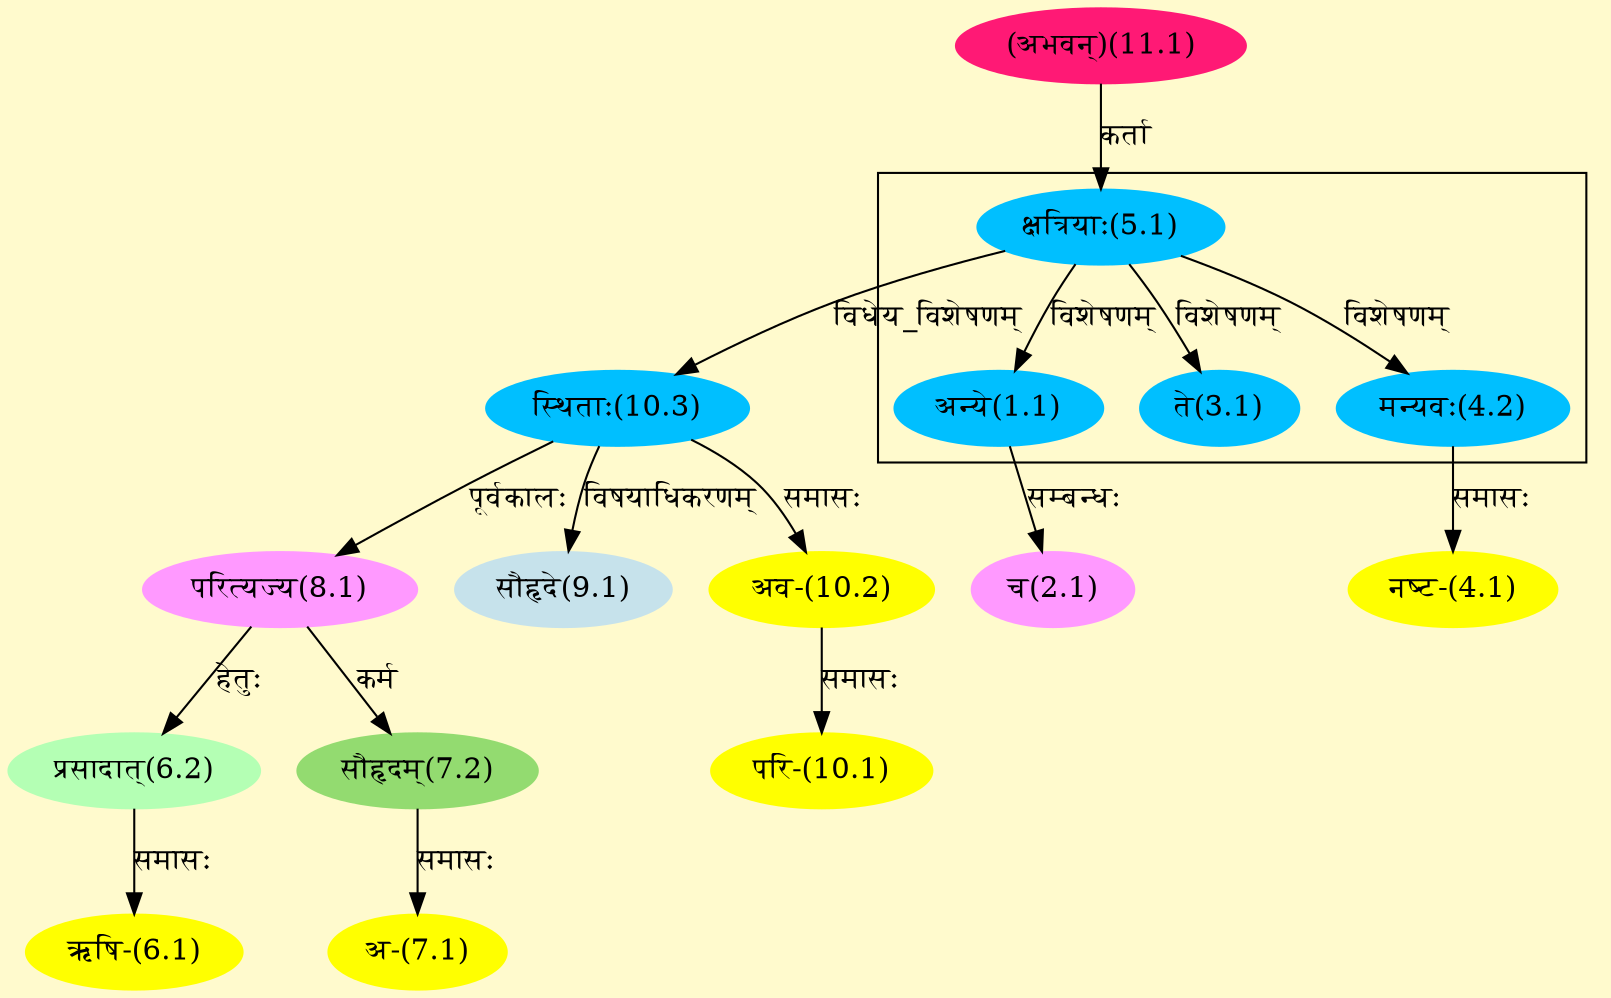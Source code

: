 digraph G{
rankdir=BT;
 compound=true;
 bgcolor="lemonchiffon1";

subgraph cluster_1{
Node1_1 [style=filled, color="#00BFFF" label = "अन्ये(1.1)"]
Node5_1 [style=filled, color="#00BFFF" label = "क्षत्रियाः(5.1)"]
Node3_1 [style=filled, color="#00BFFF" label = "ते(3.1)"]
Node4_2 [style=filled, color="#00BFFF" label = "मन्यवः(4.2)"]

}
Node2_1 [style=filled, color="#FF99FF" label = "च(2.1)"]
Node1_1 [style=filled, color="#00BFFF" label = "अन्ये(1.1)"]
Node4_1 [style=filled, color="#FFFF00" label = "नष्ट-(4.1)"]
Node4_2 [style=filled, color="#00BFFF" label = "मन्यवः(4.2)"]
Node5_1 [style=filled, color="#00BFFF" label = "क्षत्रियाः(5.1)"]
Node11_1 [style=filled, color="#FF1975" label = "(अभवन्)(11.1)"]
Node6_1 [style=filled, color="#FFFF00" label = "ऋषि-(6.1)"]
Node6_2 [style=filled, color="#B4FFB4" label = "प्रसादात्(6.2)"]
Node8_1 [style=filled, color="#FF99FF" label = "परित्यज्य(8.1)"]
Node7_1 [style=filled, color="#FFFF00" label = "अ-(7.1)"]
Node7_2 [style=filled, color="#93DB70" label = "सौहृदम्(7.2)"]
Node10_3 [style=filled, color="#00BFFF" label = "स्थिताः(10.3)"]
Node9_1 [style=filled, color="#C6E2EB" label = "सौहृदे(9.1)"]
Node10_1 [style=filled, color="#FFFF00" label = "परि-(10.1)"]
Node10_2 [style=filled, color="#FFFF00" label = "अव-(10.2)"]
/* Start of Relations section */

Node1_1 -> Node5_1 [  label="विशेषणम्"  dir="back" ]
Node2_1 -> Node1_1 [  label="सम्बन्धः"  dir="back" ]
Node3_1 -> Node5_1 [  label="विशेषणम्"  dir="back" ]
Node4_1 -> Node4_2 [  label="समासः"  dir="back" ]
Node4_2 -> Node5_1 [  label="विशेषणम्"  dir="back" ]
Node5_1 -> Node11_1 [  label="कर्ता"  dir="back" ]
Node6_1 -> Node6_2 [  label="समासः"  dir="back" ]
Node6_2 -> Node8_1 [  label="हेतुः"  dir="back" ]
Node7_1 -> Node7_2 [  label="समासः"  dir="back" ]
Node7_2 -> Node8_1 [  label="कर्म"  dir="back" ]
Node8_1 -> Node10_3 [  label="पूर्वकालः"  dir="back" ]
Node9_1 -> Node10_3 [  label="विषयाधिकरणम्"  dir="back" ]
Node10_1 -> Node10_2 [  label="समासः"  dir="back" ]
Node10_2 -> Node10_3 [  label="समासः"  dir="back" ]
Node10_3 -> Node5_1 [  label="विधेय_विशेषणम्"  dir="back" ]
}
